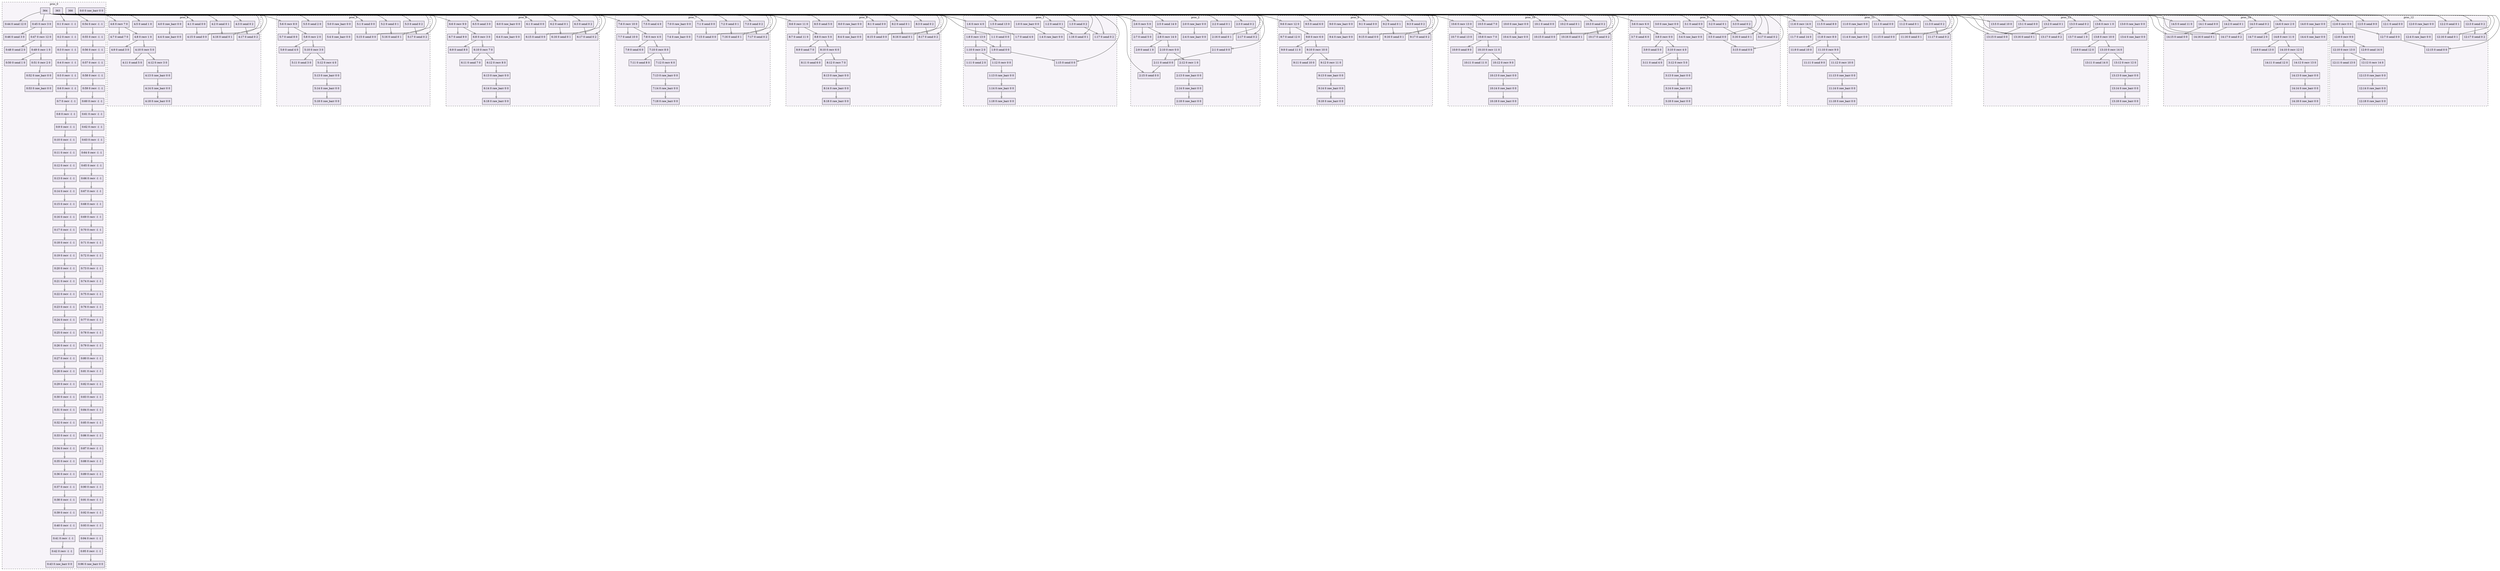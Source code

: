 digraph{node[shape=record style=filled colorscheme=purd9 fillcolor=2];subgraph cluster0{style=dashed;colorscheme=purd9;bgcolor=1;edge[arrowhead=empty];label=proc_0;0[label="0:0 0 raw_barr 0 0"];1[label="0:1 0 recv -1 -1"];2[label="0:2 0 recv -1 -1"];3[label="0:3 0 recv -1 -1"];4[label="0:4 0 recv -1 -1"];5[label="0:5 0 recv -1 -1"];6[label="0:6 0 recv -1 -1"];7[label="0:7 0 recv -1 -1"];8[label="0:8 0 recv -1 -1"];9[label="0:9 0 recv -1 -1"];10[label="0:10 0 recv -1 -1"];11[label="0:11 0 recv -1 -1"];12[label="0:12 0 recv -1 -1"];13[label="0:13 0 recv -1 -1"];14[label="0:14 0 recv -1 -1"];15[label="0:15 0 recv -1 -1"];16[label="0:16 0 recv -1 -1"];17[label="0:17 0 recv -1 -1"];18[label="0:18 0 recv -1 -1"];19[label="0:19 0 recv -1 -1"];20[label="0:20 0 recv -1 -1"];21[label="0:21 0 recv -1 -1"];22[label="0:22 0 recv -1 -1"];23[label="0:23 0 recv -1 -1"];24[label="0:24 0 recv -1 -1"];25[label="0:25 0 recv -1 -1"];26[label="0:26 0 recv -1 -1"];27[label="0:27 0 recv -1 -1"];28[label="0:28 0 recv -1 -1"];29[label="0:29 0 recv -1 -1"];30[label="0:30 0 recv -1 -1"];31[label="0:31 0 recv -1 -1"];32[label="0:32 0 recv -1 -1"];33[label="0:33 0 recv -1 -1"];34[label="0:34 0 recv -1 -1"];35[label="0:35 0 recv -1 -1"];36[label="0:36 0 recv -1 -1"];37[label="0:37 0 recv -1 -1"];38[label="0:38 0 recv -1 -1"];39[label="0:39 0 recv -1 -1"];40[label="0:40 0 recv -1 -1"];41[label="0:41 0 recv -1 -1"];42[label="0:42 0 recv -1 -1"];43[label="0:43 0 raw_barr 0 0"];44[label="0:44 0 send 12 0"];45[label="0:45 0 recv 3 0"];46[label="0:46 0 send 3 0"];47[label="0:47 0 recv 12 0"];48[label="0:48 0 send 2 0"];49[label="0:49 0 recv 1 0"];50[label="0:50 0 send 1 0"];51[label="0:51 0 recv 2 0"];52[label="0:52 0 raw_barr 0 0"];53[label="0:53 0 raw_barr 0 0"];54[label="0:54 0 recv -1 -1"];55[label="0:55 0 recv -1 -1"];56[label="0:56 0 recv -1 -1"];57[label="0:57 0 recv -1 -1"];58[label="0:58 0 recv -1 -1"];59[label="0:59 0 recv -1 -1"];60[label="0:60 0 recv -1 -1"];61[label="0:61 0 recv -1 -1"];62[label="0:62 0 recv -1 -1"];63[label="0:63 0 recv -1 -1"];64[label="0:64 0 recv -1 -1"];65[label="0:65 0 recv -1 -1"];66[label="0:66 0 recv -1 -1"];67[label="0:67 0 recv -1 -1"];68[label="0:68 0 recv -1 -1"];69[label="0:69 0 recv -1 -1"];70[label="0:70 0 recv -1 -1"];71[label="0:71 0 recv -1 -1"];72[label="0:72 0 recv -1 -1"];73[label="0:73 0 recv -1 -1"];74[label="0:74 0 recv -1 -1"];75[label="0:75 0 recv -1 -1"];76[label="0:76 0 recv -1 -1"];77[label="0:77 0 recv -1 -1"];78[label="0:78 0 recv -1 -1"];79[label="0:79 0 recv -1 -1"];80[label="0:80 0 recv -1 -1"];81[label="0:81 0 recv -1 -1"];82[label="0:82 0 recv -1 -1"];83[label="0:83 0 recv -1 -1"];84[label="0:84 0 recv -1 -1"];85[label="0:85 0 recv -1 -1"];86[label="0:86 0 recv -1 -1"];87[label="0:87 0 recv -1 -1"];88[label="0:88 0 recv -1 -1"];89[label="0:89 0 recv -1 -1"];90[label="0:90 0 recv -1 -1"];91[label="0:91 0 recv -1 -1"];92[label="0:92 0 recv -1 -1"];93[label="0:93 0 recv -1 -1"];94[label="0:94 0 recv -1 -1"];95[label="0:95 0 recv -1 -1"];96[label="0:96 0 raw_barr 0 0"];363->1;1->2;2->3;3->4;4->5;5->6;6->7;7->8;8->9;9->10;10->11;11->12;12->13;13->14;14->15;15->16;16->17;17->18;18->19;19->20;20->21;21->22;22->23;23->24;24->25;25->26;26->27;27->28;28->29;29->30;30->31;31->32;32->33;33->34;34->35;35->36;36->37;37->38;38->39;39->40;40->41;41->42;42->43;364->44;364->45;45->46;45->47;47->48;47->49;49->50;49->51;51->52;52->53;366->54;54->55;55->56;56->57;57->58;58->59;59->60;60->61;61->62;62->63;63->64;64->65;65->66;66->67;67->68;68->69;69->70;70->71;71->72;72->73;73->74;74->75;75->76;76->77;77->78;78->79;79->80;80->81;81->82;82->83;83->84;84->85;85->86;86->87;87->88;88->89;89->90;90->91;91->92;92->93;93->94;94->95;95->96;}subgraph cluster1{style=dashed;colorscheme=purd9;bgcolor=1;edge[arrowhead=empty];label=proc_1;97[label="1:0 0 raw_barr 0 0"];98[label="1:1 0 send 0 0"];99[label="1:2 0 send 0 1"];100[label="1:3 0 send 0 2"];101[label="1:4 0 raw_barr 0 0"];102[label="1:5 0 send 13 0"];103[label="1:6 0 recv 4 0"];104[label="1:7 0 send 4 0"];105[label="1:8 0 recv 13 0"];106[label="1:9 0 send 0 0"];107[label="1:10 0 recv 2 0"];108[label="1:11 0 send 2 0"];109[label="1:12 0 recv 0 0"];110[label="1:13 0 raw_barr 0 0"];111[label="1:14 0 raw_barr 0 0"];112[label="1:15 0 send 0 0"];113[label="1:16 0 send 0 1"];114[label="1:17 0 send 0 2"];115[label="1:18 0 raw_barr 0 0"];363->98;363->99;363->100;97->101;364->102;364->103;103->104;103->105;105->106;98->106;105->107;107->108;107->109;109->110;110->111;366->112;106->112;366->113;99->113;366->114;100->114;111->115;}subgraph cluster2{style=dashed;colorscheme=purd9;bgcolor=1;edge[arrowhead=empty];label=proc_2;116[label="2:0 0 raw_barr 0 0"];117[label="2:1 0 send 0 0"];118[label="2:2 0 send 0 1"];119[label="2:3 0 send 0 2"];120[label="2:4 0 raw_barr 0 0"];121[label="2:5 0 send 14 0"];122[label="2:6 0 recv 5 0"];123[label="2:7 0 send 5 0"];124[label="2:8 0 recv 14 0"];125[label="2:9 0 send 1 0"];126[label="2:10 0 recv 0 0"];127[label="2:11 0 send 0 0"];128[label="2:12 0 recv 1 0"];129[label="2:13 0 raw_barr 0 0"];130[label="2:14 0 raw_barr 0 0"];131[label="2:15 0 send 0 0"];132[label="2:16 0 send 0 1"];133[label="2:17 0 send 0 2"];134[label="2:18 0 raw_barr 0 0"];363->117;363->118;363->119;116->120;364->121;364->122;122->123;122->124;124->125;124->126;126->127;117->127;126->128;128->129;129->130;366->131;127->131;366->132;118->132;366->133;119->133;130->134;}subgraph cluster3{style=dashed;colorscheme=purd9;bgcolor=1;edge[arrowhead=empty];label=proc_3;135[label="3:0 0 raw_barr 0 0"];136[label="3:1 0 send 0 0"];137[label="3:2 0 send 0 1"];138[label="3:3 0 send 0 2"];139[label="3:4 0 raw_barr 0 0"];140[label="3:5 0 send 0 0"];141[label="3:6 0 recv 6 0"];142[label="3:7 0 send 6 0"];143[label="3:8 0 recv 0 0"];144[label="3:9 0 send 5 0"];145[label="3:10 0 recv 4 0"];146[label="3:11 0 send 4 0"];147[label="3:12 0 recv 5 0"];148[label="3:13 0 raw_barr 0 0"];149[label="3:14 0 raw_barr 0 0"];150[label="3:15 0 send 0 0"];151[label="3:16 0 send 0 1"];152[label="3:17 0 send 0 2"];153[label="3:18 0 raw_barr 0 0"];363->136;363->137;363->138;135->139;364->140;136->140;364->141;141->142;141->143;143->144;143->145;145->146;145->147;147->148;148->149;366->150;140->150;366->151;137->151;366->152;138->152;149->153;}subgraph cluster4{style=dashed;colorscheme=purd9;bgcolor=1;edge[arrowhead=empty];label=proc_4;154[label="4:0 0 raw_barr 0 0"];155[label="4:1 0 send 0 0"];156[label="4:2 0 send 0 1"];157[label="4:3 0 send 0 2"];158[label="4:4 0 raw_barr 0 0"];159[label="4:5 0 send 1 0"];160[label="4:6 0 recv 7 0"];161[label="4:7 0 send 7 0"];162[label="4:8 0 recv 1 0"];163[label="4:9 0 send 3 0"];164[label="4:10 0 recv 5 0"];165[label="4:11 0 send 5 0"];166[label="4:12 0 recv 3 0"];167[label="4:13 0 raw_barr 0 0"];168[label="4:14 0 raw_barr 0 0"];169[label="4:15 0 send 0 0"];170[label="4:16 0 send 0 1"];171[label="4:17 0 send 0 2"];172[label="4:18 0 raw_barr 0 0"];363->155;363->156;363->157;154->158;364->159;364->160;160->161;160->162;162->163;162->164;164->165;164->166;166->167;167->168;366->169;155->169;366->170;156->170;366->171;157->171;168->172;}subgraph cluster5{style=dashed;colorscheme=purd9;bgcolor=1;edge[arrowhead=empty];label=proc_5;173[label="5:0 0 raw_barr 0 0"];174[label="5:1 0 send 0 0"];175[label="5:2 0 send 0 1"];176[label="5:3 0 send 0 2"];177[label="5:4 0 raw_barr 0 0"];178[label="5:5 0 send 2 0"];179[label="5:6 0 recv 8 0"];180[label="5:7 0 send 8 0"];181[label="5:8 0 recv 2 0"];182[label="5:9 0 send 4 0"];183[label="5:10 0 recv 3 0"];184[label="5:11 0 send 3 0"];185[label="5:12 0 recv 4 0"];186[label="5:13 0 raw_barr 0 0"];187[label="5:14 0 raw_barr 0 0"];188[label="5:15 0 send 0 0"];189[label="5:16 0 send 0 1"];190[label="5:17 0 send 0 2"];191[label="5:18 0 raw_barr 0 0"];363->174;363->175;363->176;173->177;364->178;364->179;179->180;179->181;181->182;181->183;183->184;183->185;185->186;186->187;366->188;174->188;366->189;175->189;366->190;176->190;187->191;}subgraph cluster6{style=dashed;colorscheme=purd9;bgcolor=1;edge[arrowhead=empty];label=proc_6;192[label="6:0 0 raw_barr 0 0"];193[label="6:1 0 send 0 0"];194[label="6:2 0 send 0 1"];195[label="6:3 0 send 0 2"];196[label="6:4 0 raw_barr 0 0"];197[label="6:5 0 send 3 0"];198[label="6:6 0 recv 9 0"];199[label="6:7 0 send 9 0"];200[label="6:8 0 recv 3 0"];201[label="6:9 0 send 8 0"];202[label="6:10 0 recv 7 0"];203[label="6:11 0 send 7 0"];204[label="6:12 0 recv 8 0"];205[label="6:13 0 raw_barr 0 0"];206[label="6:14 0 raw_barr 0 0"];207[label="6:15 0 send 0 0"];208[label="6:16 0 send 0 1"];209[label="6:17 0 send 0 2"];210[label="6:18 0 raw_barr 0 0"];363->193;363->194;363->195;192->196;364->197;364->198;198->199;198->200;200->201;200->202;202->203;202->204;204->205;205->206;366->207;193->207;366->208;194->208;366->209;195->209;206->210;}subgraph cluster7{style=dashed;colorscheme=purd9;bgcolor=1;edge[arrowhead=empty];label=proc_7;211[label="7:0 0 raw_barr 0 0"];212[label="7:1 0 send 0 0"];213[label="7:2 0 send 0 1"];214[label="7:3 0 send 0 2"];215[label="7:4 0 raw_barr 0 0"];216[label="7:5 0 send 4 0"];217[label="7:6 0 recv 10 0"];218[label="7:7 0 send 10 0"];219[label="7:8 0 recv 4 0"];220[label="7:9 0 send 6 0"];221[label="7:10 0 recv 8 0"];222[label="7:11 0 send 8 0"];223[label="7:12 0 recv 6 0"];224[label="7:13 0 raw_barr 0 0"];225[label="7:14 0 raw_barr 0 0"];226[label="7:15 0 send 0 0"];227[label="7:16 0 send 0 1"];228[label="7:17 0 send 0 2"];229[label="7:18 0 raw_barr 0 0"];363->212;363->213;363->214;211->215;364->216;364->217;217->218;217->219;219->220;219->221;221->222;221->223;223->224;224->225;366->226;212->226;366->227;213->227;366->228;214->228;225->229;}subgraph cluster8{style=dashed;colorscheme=purd9;bgcolor=1;edge[arrowhead=empty];label=proc_8;230[label="8:0 0 raw_barr 0 0"];231[label="8:1 0 send 0 0"];232[label="8:2 0 send 0 1"];233[label="8:3 0 send 0 2"];234[label="8:4 0 raw_barr 0 0"];235[label="8:5 0 send 5 0"];236[label="8:6 0 recv 11 0"];237[label="8:7 0 send 11 0"];238[label="8:8 0 recv 5 0"];239[label="8:9 0 send 7 0"];240[label="8:10 0 recv 6 0"];241[label="8:11 0 send 6 0"];242[label="8:12 0 recv 7 0"];243[label="8:13 0 raw_barr 0 0"];244[label="8:14 0 raw_barr 0 0"];245[label="8:15 0 send 0 0"];246[label="8:16 0 send 0 1"];247[label="8:17 0 send 0 2"];248[label="8:18 0 raw_barr 0 0"];363->231;363->232;363->233;230->234;364->235;364->236;236->237;236->238;238->239;238->240;240->241;240->242;242->243;243->244;366->245;231->245;366->246;232->246;366->247;233->247;244->248;}subgraph cluster9{style=dashed;colorscheme=purd9;bgcolor=1;edge[arrowhead=empty];label=proc_9;249[label="9:0 0 raw_barr 0 0"];250[label="9:1 0 send 0 0"];251[label="9:2 0 send 0 1"];252[label="9:3 0 send 0 2"];253[label="9:4 0 raw_barr 0 0"];254[label="9:5 0 send 6 0"];255[label="9:6 0 recv 12 0"];256[label="9:7 0 send 12 0"];257[label="9:8 0 recv 6 0"];258[label="9:9 0 send 11 0"];259[label="9:10 0 recv 10 0"];260[label="9:11 0 send 10 0"];261[label="9:12 0 recv 11 0"];262[label="9:13 0 raw_barr 0 0"];263[label="9:14 0 raw_barr 0 0"];264[label="9:15 0 send 0 0"];265[label="9:16 0 send 0 1"];266[label="9:17 0 send 0 2"];267[label="9:18 0 raw_barr 0 0"];363->250;363->251;363->252;249->253;364->254;364->255;255->256;255->257;257->258;257->259;259->260;259->261;261->262;262->263;366->264;250->264;366->265;251->265;366->266;252->266;263->267;}subgraph cluster10{style=dashed;colorscheme=purd9;bgcolor=1;edge[arrowhead=empty];label=proc_10;268[label="10:0 0 raw_barr 0 0"];269[label="10:1 0 send 0 0"];270[label="10:2 0 send 0 1"];271[label="10:3 0 send 0 2"];272[label="10:4 0 raw_barr 0 0"];273[label="10:5 0 send 7 0"];274[label="10:6 0 recv 13 0"];275[label="10:7 0 send 13 0"];276[label="10:8 0 recv 7 0"];277[label="10:9 0 send 9 0"];278[label="10:10 0 recv 11 0"];279[label="10:11 0 send 11 0"];280[label="10:12 0 recv 9 0"];281[label="10:13 0 raw_barr 0 0"];282[label="10:14 0 raw_barr 0 0"];283[label="10:15 0 send 0 0"];284[label="10:16 0 send 0 1"];285[label="10:17 0 send 0 2"];286[label="10:18 0 raw_barr 0 0"];363->269;363->270;363->271;268->272;364->273;364->274;274->275;274->276;276->277;276->278;278->279;278->280;280->281;281->282;366->283;269->283;366->284;270->284;366->285;271->285;282->286;}subgraph cluster11{style=dashed;colorscheme=purd9;bgcolor=1;edge[arrowhead=empty];label=proc_11;287[label="11:0 0 raw_barr 0 0"];288[label="11:1 0 send 0 0"];289[label="11:2 0 send 0 1"];290[label="11:3 0 send 0 2"];291[label="11:4 0 raw_barr 0 0"];292[label="11:5 0 send 8 0"];293[label="11:6 0 recv 14 0"];294[label="11:7 0 send 14 0"];295[label="11:8 0 recv 8 0"];296[label="11:9 0 send 10 0"];297[label="11:10 0 recv 9 0"];298[label="11:11 0 send 9 0"];299[label="11:12 0 recv 10 0"];300[label="11:13 0 raw_barr 0 0"];301[label="11:14 0 raw_barr 0 0"];302[label="11:15 0 send 0 0"];303[label="11:16 0 send 0 1"];304[label="11:17 0 send 0 2"];305[label="11:18 0 raw_barr 0 0"];363->288;363->289;363->290;287->291;364->292;364->293;293->294;293->295;295->296;295->297;297->298;297->299;299->300;300->301;366->302;288->302;366->303;289->303;366->304;290->304;301->305;}subgraph cluster12{style=dashed;colorscheme=purd9;bgcolor=1;edge[arrowhead=empty];label=proc_12;306[label="12:0 0 raw_barr 0 0"];307[label="12:1 0 send 0 0"];308[label="12:2 0 send 0 1"];309[label="12:3 0 send 0 2"];310[label="12:4 0 raw_barr 0 0"];311[label="12:5 0 send 9 0"];312[label="12:6 0 recv 0 0"];313[label="12:7 0 send 0 0"];314[label="12:8 0 recv 9 0"];315[label="12:9 0 send 14 0"];316[label="12:10 0 recv 13 0"];317[label="12:11 0 send 13 0"];318[label="12:12 0 recv 14 0"];319[label="12:13 0 raw_barr 0 0"];320[label="12:14 0 raw_barr 0 0"];321[label="12:15 0 send 0 0"];322[label="12:16 0 send 0 1"];323[label="12:17 0 send 0 2"];324[label="12:18 0 raw_barr 0 0"];363->307;363->308;363->309;306->310;364->311;364->312;312->313;307->313;312->314;314->315;314->316;316->317;316->318;318->319;319->320;366->321;313->321;366->322;308->322;366->323;309->323;320->324;}subgraph cluster13{style=dashed;colorscheme=purd9;bgcolor=1;edge[arrowhead=empty];label=proc_13;325[label="13:0 0 raw_barr 0 0"];326[label="13:1 0 send 0 0"];327[label="13:2 0 send 0 1"];328[label="13:3 0 send 0 2"];329[label="13:4 0 raw_barr 0 0"];330[label="13:5 0 send 10 0"];331[label="13:6 0 recv 1 0"];332[label="13:7 0 send 1 0"];333[label="13:8 0 recv 10 0"];334[label="13:9 0 send 12 0"];335[label="13:10 0 recv 14 0"];336[label="13:11 0 send 14 0"];337[label="13:12 0 recv 12 0"];338[label="13:13 0 raw_barr 0 0"];339[label="13:14 0 raw_barr 0 0"];340[label="13:15 0 send 0 0"];341[label="13:16 0 send 0 1"];342[label="13:17 0 send 0 2"];343[label="13:18 0 raw_barr 0 0"];363->326;363->327;363->328;325->329;364->330;364->331;331->332;331->333;333->334;333->335;335->336;335->337;337->338;338->339;366->340;326->340;366->341;327->341;366->342;328->342;339->343;}subgraph cluster14{style=dashed;colorscheme=purd9;bgcolor=1;edge[arrowhead=empty];label=proc_14;344[label="14:0 0 raw_barr 0 0"];345[label="14:1 0 send 0 0"];346[label="14:2 0 send 0 1"];347[label="14:3 0 send 0 2"];348[label="14:4 0 raw_barr 0 0"];349[label="14:5 0 send 11 0"];350[label="14:6 0 recv 2 0"];351[label="14:7 0 send 2 0"];352[label="14:8 0 recv 11 0"];353[label="14:9 0 send 13 0"];354[label="14:10 0 recv 12 0"];355[label="14:11 0 send 12 0"];356[label="14:12 0 recv 13 0"];357[label="14:13 0 raw_barr 0 0"];358[label="14:14 0 raw_barr 0 0"];359[label="14:15 0 send 0 0"];360[label="14:16 0 send 0 1"];361[label="14:17 0 send 0 2"];362[label="14:18 0 raw_barr 0 0"];363->345;363->346;363->347;344->348;364->349;364->350;350->351;350->352;352->353;352->354;354->355;354->356;356->357;357->358;366->359;345->359;366->360;346->360;366->361;347->361;358->362;}}